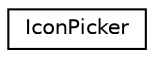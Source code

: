 digraph G
{
  edge [fontname="Helvetica",fontsize="10",labelfontname="Helvetica",labelfontsize="10"];
  node [fontname="Helvetica",fontsize="10",shape=record];
  rankdir=LR;
  Node1 [label="IconPicker",height=0.2,width=0.4,color="black", fillcolor="white", style="filled",URL="$interface_icon_picker.html",tooltip="represents view with icons"];
}
